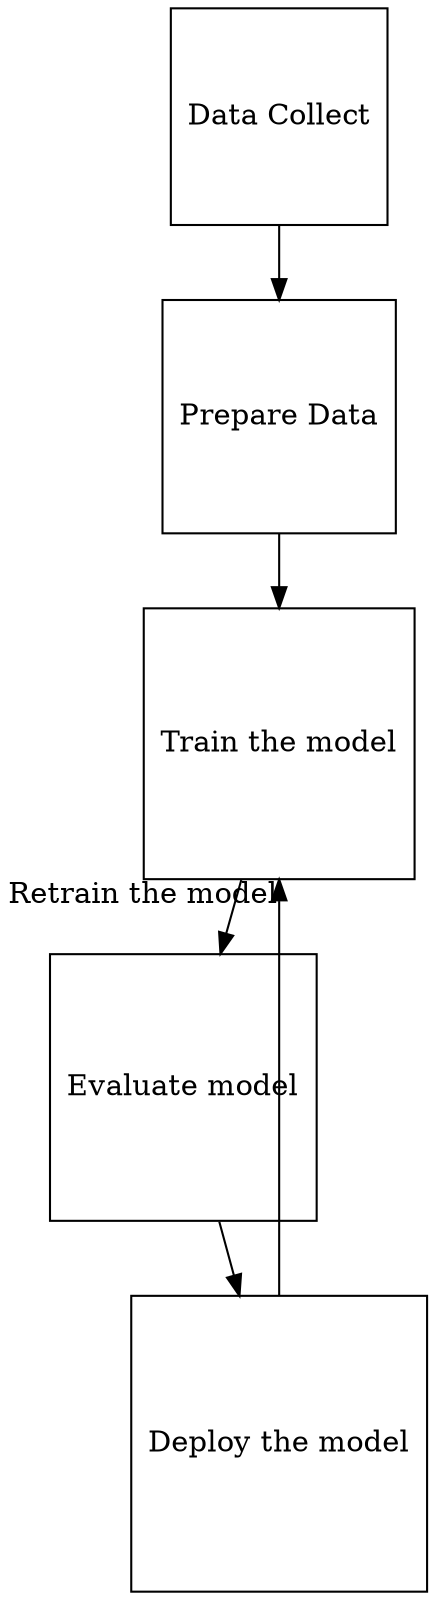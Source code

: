 digraph G {
    splines="FALSE";

    /* Entities */
    "Data Collect" [shape="square"]
    "Prepare Data" [shape="square"]
    "Train the model"[shape="square"]
    "Evaluate model"[shape="square"]
    "Deploy the model"[shape="square"]
    
    /* Relationships */
    "Data Collect" -> "Prepare Data";
    "Prepare Data" -> "Train the model";
    "Train the model" -> "Evaluate model";
    "Evaluate model" -> "Deploy the model";
    "Deploy the model" -> "Train the model"[headlabel="Retrain the model"]

    /* Ranks */

}